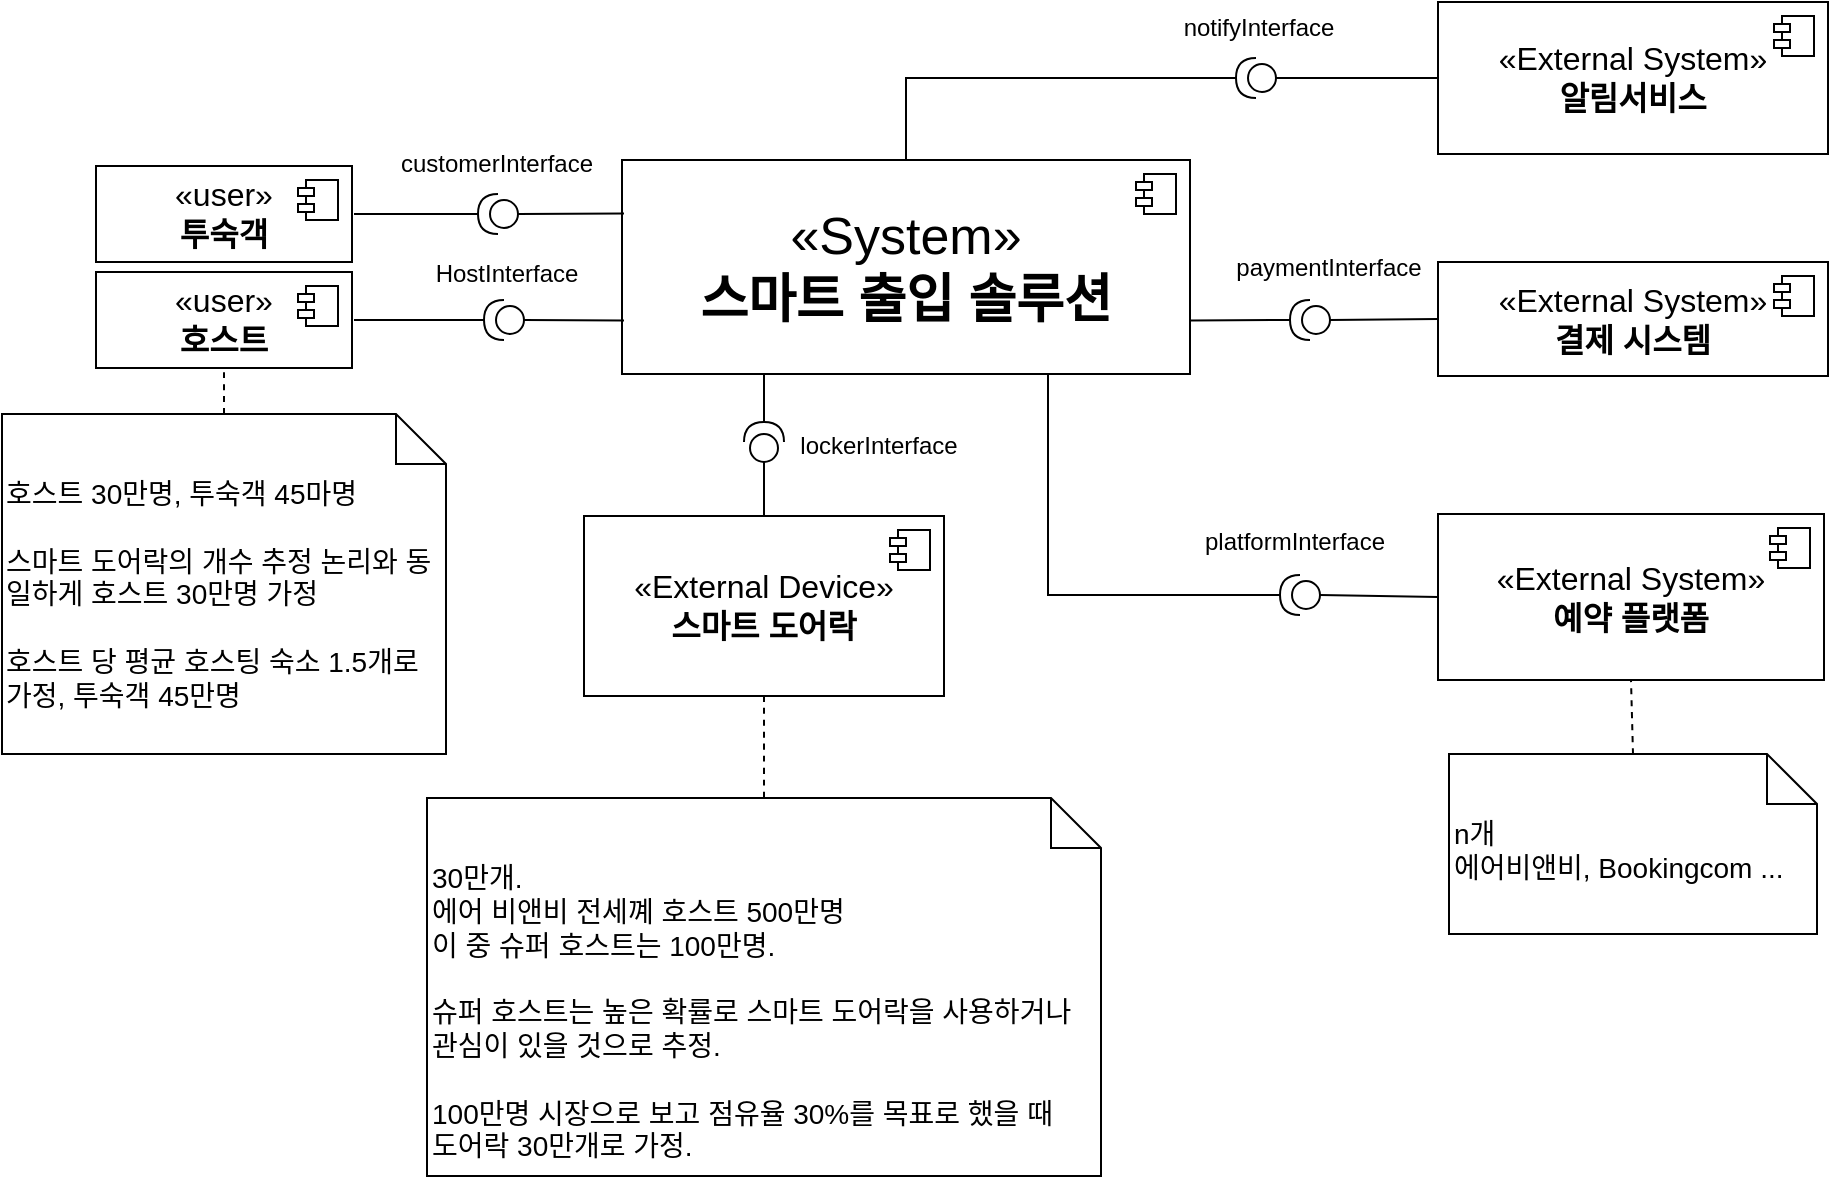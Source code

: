 <mxfile version="28.2.5">
  <diagram name="SystemContext" id="e7b-GWR40l3FWDP6B04L">
    <mxGraphModel dx="2375" dy="1430" grid="0" gridSize="10" guides="1" tooltips="1" connect="1" arrows="1" fold="1" page="0" pageScale="1" pageWidth="827" pageHeight="1169" math="0" shadow="0">
      <root>
        <mxCell id="0" />
        <mxCell id="1" parent="0" />
        <mxCell id="qy6vEbNy7jpCNFTo5P8R-1" value="«user»&lt;br&gt;&lt;b&gt;호스트&lt;/b&gt;" style="html=1;dropTarget=0;whiteSpace=wrap;fontSize=16;" vertex="1" parent="1">
          <mxGeometry x="-192" y="78" width="128" height="48" as="geometry" />
        </mxCell>
        <mxCell id="qy6vEbNy7jpCNFTo5P8R-2" value="" style="shape=module;jettyWidth=8;jettyHeight=4;fontSize=16;" vertex="1" parent="qy6vEbNy7jpCNFTo5P8R-1">
          <mxGeometry x="1" width="20" height="20" relative="1" as="geometry">
            <mxPoint x="-27" y="7" as="offset" />
          </mxGeometry>
        </mxCell>
        <mxCell id="qy6vEbNy7jpCNFTo5P8R-3" value="«External Device»&lt;br&gt;&lt;b&gt;스마트 도어락&lt;/b&gt;" style="html=1;dropTarget=0;whiteSpace=wrap;fontSize=16;" vertex="1" parent="1">
          <mxGeometry x="52" y="200" width="180" height="90" as="geometry" />
        </mxCell>
        <mxCell id="qy6vEbNy7jpCNFTo5P8R-4" value="" style="shape=module;jettyWidth=8;jettyHeight=4;fontSize=16;" vertex="1" parent="qy6vEbNy7jpCNFTo5P8R-3">
          <mxGeometry x="1" width="20" height="20" relative="1" as="geometry">
            <mxPoint x="-27" y="7" as="offset" />
          </mxGeometry>
        </mxCell>
        <mxCell id="qy6vEbNy7jpCNFTo5P8R-5" value="«System»&lt;br&gt;&lt;b&gt;스마트 출입 솔루션&lt;/b&gt;" style="html=1;dropTarget=0;whiteSpace=wrap;fontSize=26;" vertex="1" parent="1">
          <mxGeometry x="71" y="22" width="284" height="107" as="geometry" />
        </mxCell>
        <mxCell id="qy6vEbNy7jpCNFTo5P8R-6" value="" style="shape=module;jettyWidth=8;jettyHeight=4;" vertex="1" parent="qy6vEbNy7jpCNFTo5P8R-5">
          <mxGeometry x="1" width="20" height="20" relative="1" as="geometry">
            <mxPoint x="-27" y="7" as="offset" />
          </mxGeometry>
        </mxCell>
        <mxCell id="qy6vEbNy7jpCNFTo5P8R-9" value="«External System»&lt;br&gt;&lt;b&gt;결제 시스템&lt;/b&gt;" style="html=1;dropTarget=0;whiteSpace=wrap;fontSize=16;" vertex="1" parent="1">
          <mxGeometry x="479" y="73" width="195" height="57" as="geometry" />
        </mxCell>
        <mxCell id="qy6vEbNy7jpCNFTo5P8R-10" value="" style="shape=module;jettyWidth=8;jettyHeight=4;fontSize=16;" vertex="1" parent="qy6vEbNy7jpCNFTo5P8R-9">
          <mxGeometry x="1" width="20" height="20" relative="1" as="geometry">
            <mxPoint x="-27" y="7" as="offset" />
          </mxGeometry>
        </mxCell>
        <mxCell id="qy6vEbNy7jpCNFTo5P8R-11" value="«External System»&lt;br&gt;&lt;b&gt;알림서비스&lt;/b&gt;" style="html=1;dropTarget=0;whiteSpace=wrap;fontSize=16;" vertex="1" parent="1">
          <mxGeometry x="479" y="-57" width="195" height="76" as="geometry" />
        </mxCell>
        <mxCell id="qy6vEbNy7jpCNFTo5P8R-12" value="" style="shape=module;jettyWidth=8;jettyHeight=4;fontSize=16;" vertex="1" parent="qy6vEbNy7jpCNFTo5P8R-11">
          <mxGeometry x="1" width="20" height="20" relative="1" as="geometry">
            <mxPoint x="-27" y="7" as="offset" />
          </mxGeometry>
        </mxCell>
        <mxCell id="qy6vEbNy7jpCNFTo5P8R-13" value="«user»&lt;br&gt;&lt;b&gt;투숙객&lt;/b&gt;" style="html=1;dropTarget=0;whiteSpace=wrap;fontSize=16;" vertex="1" parent="1">
          <mxGeometry x="-192" y="25" width="128" height="48" as="geometry" />
        </mxCell>
        <mxCell id="qy6vEbNy7jpCNFTo5P8R-14" value="" style="shape=module;jettyWidth=8;jettyHeight=4;fontSize=16;" vertex="1" parent="qy6vEbNy7jpCNFTo5P8R-13">
          <mxGeometry x="1" width="20" height="20" relative="1" as="geometry">
            <mxPoint x="-27" y="7" as="offset" />
          </mxGeometry>
        </mxCell>
        <mxCell id="qy6vEbNy7jpCNFTo5P8R-16" value="«External System»&lt;br&gt;&lt;b&gt;예약 플랫폼&lt;/b&gt;" style="html=1;dropTarget=0;whiteSpace=wrap;fontSize=16;" vertex="1" parent="1">
          <mxGeometry x="479" y="199" width="193" height="83" as="geometry" />
        </mxCell>
        <mxCell id="qy6vEbNy7jpCNFTo5P8R-17" value="" style="shape=module;jettyWidth=8;jettyHeight=4;fontSize=16;" vertex="1" parent="qy6vEbNy7jpCNFTo5P8R-16">
          <mxGeometry x="1" width="20" height="20" relative="1" as="geometry">
            <mxPoint x="-27" y="7" as="offset" />
          </mxGeometry>
        </mxCell>
        <mxCell id="qy6vEbNy7jpCNFTo5P8R-63" style="rounded=0;orthogonalLoop=1;jettySize=auto;html=1;entryX=1;entryY=0.5;entryDx=0;entryDy=0;endArrow=none;endFill=0;exitX=1;exitY=0.5;exitDx=0;exitDy=0;exitPerimeter=0;" edge="1" parent="1" source="qy6vEbNy7jpCNFTo5P8R-66">
          <mxGeometry relative="1" as="geometry">
            <mxPoint x="-63" y="49.0" as="targetPoint" />
            <mxPoint x="-30" y="40" as="sourcePoint" />
          </mxGeometry>
        </mxCell>
        <mxCell id="qy6vEbNy7jpCNFTo5P8R-64" style="rounded=0;orthogonalLoop=1;jettySize=auto;html=1;exitX=0;exitY=0.5;exitDx=0;exitDy=0;exitPerimeter=0;entryX=0;entryY=0.25;entryDx=0;entryDy=0;endArrow=none;endFill=0;" edge="1" parent="1" source="qy6vEbNy7jpCNFTo5P8R-66">
          <mxGeometry relative="1" as="geometry">
            <mxPoint x="72" y="48.75" as="targetPoint" />
            <mxPoint x="-40" y="55.66" as="sourcePoint" />
          </mxGeometry>
        </mxCell>
        <mxCell id="qy6vEbNy7jpCNFTo5P8R-65" value="customerInterface" style="text;html=1;align=center;verticalAlign=middle;resizable=0;points=[];autosize=1;strokeColor=none;fillColor=none;" vertex="1" parent="1">
          <mxGeometry x="-49" y="11" width="114" height="26" as="geometry" />
        </mxCell>
        <mxCell id="qy6vEbNy7jpCNFTo5P8R-66" value="" style="shape=providedRequiredInterface;html=1;verticalLabelPosition=bottom;sketch=0;rotation=-180;" vertex="1" parent="1">
          <mxGeometry x="-1" y="39" width="20" height="20" as="geometry" />
        </mxCell>
        <mxCell id="qy6vEbNy7jpCNFTo5P8R-67" style="rounded=0;orthogonalLoop=1;jettySize=auto;html=1;endArrow=none;endFill=0;exitX=1;exitY=0.5;exitDx=0;exitDy=0;exitPerimeter=0;entryX=1;entryY=0.5;entryDx=0;entryDy=0;" edge="1" parent="1" source="qy6vEbNy7jpCNFTo5P8R-70">
          <mxGeometry relative="1" as="geometry">
            <mxPoint x="-63" y="102" as="targetPoint" />
            <mxPoint x="-37" y="95" as="sourcePoint" />
          </mxGeometry>
        </mxCell>
        <mxCell id="qy6vEbNy7jpCNFTo5P8R-68" style="rounded=0;orthogonalLoop=1;jettySize=auto;html=1;exitX=0;exitY=0.5;exitDx=0;exitDy=0;exitPerimeter=0;entryX=0;entryY=0.75;entryDx=0;entryDy=0;endArrow=none;endFill=0;" edge="1" parent="1" source="qy6vEbNy7jpCNFTo5P8R-70">
          <mxGeometry relative="1" as="geometry">
            <mxPoint x="72" y="102.25" as="targetPoint" />
            <mxPoint x="-47" y="110.66" as="sourcePoint" />
          </mxGeometry>
        </mxCell>
        <mxCell id="qy6vEbNy7jpCNFTo5P8R-69" value="HostInterface" style="text;html=1;align=center;verticalAlign=middle;resizable=0;points=[];autosize=1;strokeColor=none;fillColor=none;" vertex="1" parent="1">
          <mxGeometry x="-32" y="66" width="89" height="26" as="geometry" />
        </mxCell>
        <mxCell id="qy6vEbNy7jpCNFTo5P8R-70" value="" style="shape=providedRequiredInterface;html=1;verticalLabelPosition=bottom;sketch=0;rotation=-180;" vertex="1" parent="1">
          <mxGeometry x="2" y="92" width="20" height="20" as="geometry" />
        </mxCell>
        <mxCell id="qy6vEbNy7jpCNFTo5P8R-72" style="rounded=0;orthogonalLoop=1;jettySize=auto;html=1;entryX=0.5;entryY=0;entryDx=0;entryDy=0;endArrow=none;endFill=0;exitX=1;exitY=0.5;exitDx=0;exitDy=0;exitPerimeter=0;edgeStyle=orthogonalEdgeStyle;" edge="1" parent="1" source="qy6vEbNy7jpCNFTo5P8R-75" target="qy6vEbNy7jpCNFTo5P8R-5">
          <mxGeometry relative="1" as="geometry">
            <mxPoint x="308" y="-19" as="targetPoint" />
            <mxPoint x="373" y="-28" as="sourcePoint" />
          </mxGeometry>
        </mxCell>
        <mxCell id="qy6vEbNy7jpCNFTo5P8R-73" style="rounded=0;orthogonalLoop=1;jettySize=auto;html=1;exitX=0;exitY=0.5;exitDx=0;exitDy=0;exitPerimeter=0;entryX=0;entryY=0.5;entryDx=0;entryDy=0;endArrow=none;endFill=0;" edge="1" parent="1" source="qy6vEbNy7jpCNFTo5P8R-75" target="qy6vEbNy7jpCNFTo5P8R-11">
          <mxGeometry relative="1" as="geometry">
            <mxPoint x="458" y="-19" as="targetPoint" />
            <mxPoint x="363" y="-10.34" as="sourcePoint" />
          </mxGeometry>
        </mxCell>
        <mxCell id="qy6vEbNy7jpCNFTo5P8R-74" value="notifyInterface" style="text;html=1;align=center;verticalAlign=middle;resizable=0;points=[];autosize=1;strokeColor=none;fillColor=none;" vertex="1" parent="1">
          <mxGeometry x="342" y="-57" width="93" height="26" as="geometry" />
        </mxCell>
        <mxCell id="qy6vEbNy7jpCNFTo5P8R-75" value="" style="shape=providedRequiredInterface;html=1;verticalLabelPosition=bottom;sketch=0;rotation=-180;" vertex="1" parent="1">
          <mxGeometry x="378" y="-29" width="20" height="20" as="geometry" />
        </mxCell>
        <mxCell id="qy6vEbNy7jpCNFTo5P8R-92" style="rounded=0;orthogonalLoop=1;jettySize=auto;html=1;entryX=1;entryY=0.75;entryDx=0;entryDy=0;endArrow=none;endFill=0;exitX=1;exitY=0.5;exitDx=0;exitDy=0;exitPerimeter=0;" edge="1" parent="1" source="qy6vEbNy7jpCNFTo5P8R-95" target="qy6vEbNy7jpCNFTo5P8R-5">
          <mxGeometry relative="1" as="geometry">
            <mxPoint x="363" y="82" as="targetPoint" />
            <mxPoint x="428" y="73" as="sourcePoint" />
          </mxGeometry>
        </mxCell>
        <mxCell id="qy6vEbNy7jpCNFTo5P8R-93" style="rounded=0;orthogonalLoop=1;jettySize=auto;html=1;exitX=0;exitY=0.5;exitDx=0;exitDy=0;exitPerimeter=0;entryX=0;entryY=0.5;entryDx=0;entryDy=0;endArrow=none;endFill=0;" edge="1" parent="1" source="qy6vEbNy7jpCNFTo5P8R-95" target="qy6vEbNy7jpCNFTo5P8R-9">
          <mxGeometry relative="1" as="geometry">
            <mxPoint x="513" y="82" as="targetPoint" />
            <mxPoint x="418" y="90.66" as="sourcePoint" />
          </mxGeometry>
        </mxCell>
        <mxCell id="qy6vEbNy7jpCNFTo5P8R-94" value="paymentInterface" style="text;html=1;align=center;verticalAlign=middle;resizable=0;points=[];autosize=1;strokeColor=none;fillColor=none;" vertex="1" parent="1">
          <mxGeometry x="368" y="62.5" width="111" height="26" as="geometry" />
        </mxCell>
        <mxCell id="qy6vEbNy7jpCNFTo5P8R-95" value="" style="shape=providedRequiredInterface;html=1;verticalLabelPosition=bottom;sketch=0;rotation=-180;" vertex="1" parent="1">
          <mxGeometry x="405" y="92" width="20" height="20" as="geometry" />
        </mxCell>
        <mxCell id="qy6vEbNy7jpCNFTo5P8R-100" style="edgeStyle=orthogonalEdgeStyle;rounded=0;orthogonalLoop=1;jettySize=auto;html=1;exitX=1;exitY=0.5;exitDx=0;exitDy=0;exitPerimeter=0;endArrow=none;endFill=0;entryX=0.25;entryY=1;entryDx=0;entryDy=0;" edge="1" parent="1" source="qy6vEbNy7jpCNFTo5P8R-102" target="qy6vEbNy7jpCNFTo5P8R-5">
          <mxGeometry relative="1" as="geometry">
            <mxPoint x="207" y="148" as="targetPoint" />
          </mxGeometry>
        </mxCell>
        <mxCell id="qy6vEbNy7jpCNFTo5P8R-101" style="edgeStyle=orthogonalEdgeStyle;rounded=0;orthogonalLoop=1;jettySize=auto;html=1;exitX=0;exitY=0.5;exitDx=0;exitDy=0;exitPerimeter=0;endArrow=none;endFill=0;entryX=0.5;entryY=0;entryDx=0;entryDy=0;" edge="1" parent="1" source="qy6vEbNy7jpCNFTo5P8R-102" target="qy6vEbNy7jpCNFTo5P8R-3">
          <mxGeometry relative="1" as="geometry">
            <mxPoint x="206" y="249" as="targetPoint" />
          </mxGeometry>
        </mxCell>
        <mxCell id="qy6vEbNy7jpCNFTo5P8R-102" value="" style="shape=providedRequiredInterface;html=1;verticalLabelPosition=bottom;sketch=0;rotation=-90;" vertex="1" parent="1">
          <mxGeometry x="132" y="153" width="20" height="20" as="geometry" />
        </mxCell>
        <mxCell id="qy6vEbNy7jpCNFTo5P8R-103" value="lockerInterface" style="text;html=1;align=center;verticalAlign=middle;resizable=0;points=[];autosize=1;strokeColor=none;fillColor=none;" vertex="1" parent="1">
          <mxGeometry x="150" y="152" width="97" height="26" as="geometry" />
        </mxCell>
        <mxCell id="qy6vEbNy7jpCNFTo5P8R-104" style="rounded=0;orthogonalLoop=1;jettySize=auto;html=1;entryX=0.75;entryY=1;entryDx=0;entryDy=0;endArrow=none;endFill=0;exitX=1;exitY=0.5;exitDx=0;exitDy=0;exitPerimeter=0;edgeStyle=orthogonalEdgeStyle;" edge="1" parent="1" source="qy6vEbNy7jpCNFTo5P8R-107" target="qy6vEbNy7jpCNFTo5P8R-5">
          <mxGeometry relative="1" as="geometry">
            <mxPoint x="339" y="239.5" as="targetPoint" />
            <mxPoint x="412" y="210.5" as="sourcePoint" />
          </mxGeometry>
        </mxCell>
        <mxCell id="qy6vEbNy7jpCNFTo5P8R-105" style="rounded=0;orthogonalLoop=1;jettySize=auto;html=1;exitX=0;exitY=0.5;exitDx=0;exitDy=0;exitPerimeter=0;entryX=0;entryY=0.5;entryDx=0;entryDy=0;endArrow=none;endFill=0;" edge="1" parent="1" source="qy6vEbNy7jpCNFTo5P8R-107" target="qy6vEbNy7jpCNFTo5P8R-16">
          <mxGeometry relative="1" as="geometry">
            <mxPoint x="515" y="239.5" as="targetPoint" />
            <mxPoint x="402" y="228.16" as="sourcePoint" />
          </mxGeometry>
        </mxCell>
        <mxCell id="qy6vEbNy7jpCNFTo5P8R-106" value="platformInterface" style="text;html=1;align=center;verticalAlign=middle;resizable=0;points=[];autosize=1;strokeColor=none;fillColor=none;" vertex="1" parent="1">
          <mxGeometry x="353" y="200" width="108" height="26" as="geometry" />
        </mxCell>
        <mxCell id="qy6vEbNy7jpCNFTo5P8R-107" value="" style="shape=providedRequiredInterface;html=1;verticalLabelPosition=bottom;sketch=0;rotation=-180;" vertex="1" parent="1">
          <mxGeometry x="400" y="229.5" width="20" height="20" as="geometry" />
        </mxCell>
        <mxCell id="qy6vEbNy7jpCNFTo5P8R-111" style="edgeStyle=none;shape=connector;curved=1;rounded=0;orthogonalLoop=1;jettySize=auto;html=1;exitX=0.5;exitY=0;exitDx=0;exitDy=0;exitPerimeter=0;entryX=0.5;entryY=1;entryDx=0;entryDy=0;dashed=1;strokeColor=default;align=center;verticalAlign=middle;fontFamily=Helvetica;fontSize=12;fontColor=default;labelBackgroundColor=default;startSize=8;endArrow=none;endFill=0;endSize=8;" edge="1" parent="1" source="qy6vEbNy7jpCNFTo5P8R-108" target="qy6vEbNy7jpCNFTo5P8R-1">
          <mxGeometry relative="1" as="geometry" />
        </mxCell>
        <mxCell id="qy6vEbNy7jpCNFTo5P8R-108" value="&lt;div&gt;&lt;span style=&quot;font-size: 14px;&quot;&gt;호스트 30만명, 투숙객 45마명&lt;/span&gt;&lt;/div&gt;&lt;span style=&quot;font-size: 14px;&quot;&gt;&lt;div&gt;&lt;span style=&quot;font-size: 14px;&quot;&gt;&lt;br&gt;&lt;/span&gt;&lt;/div&gt;스마트 도어락의 개수 추정 논리와 동일하게 호스트 30만명 가정&lt;/span&gt;&lt;div&gt;&lt;span style=&quot;font-size: 14px;&quot;&gt;&lt;br&gt;&lt;/span&gt;&lt;/div&gt;&lt;div&gt;&lt;span style=&quot;font-size: 14px;&quot;&gt;호스트 당 평균 호스팅 숙소 1.5개로 가정, 투숙객 45만명&lt;/span&gt;&lt;/div&gt;" style="shape=note2;boundedLbl=1;html=1;size=25;verticalAlign=top;align=left;spacing=2;whiteSpace=wrap;spacingBottom=0;fontSize=12;" vertex="1" parent="1">
          <mxGeometry x="-239" y="149" width="222" height="170" as="geometry" />
        </mxCell>
        <mxCell id="qy6vEbNy7jpCNFTo5P8R-109" value="&lt;div&gt;&lt;font style=&quot;font-size: 14px;&quot;&gt;30만개.&lt;/font&gt;&lt;/div&gt;&lt;font style=&quot;font-size: 14px;&quot;&gt;에어 비앤비 전세꼐 호스트 500만명&lt;/font&gt;&lt;div&gt;&lt;font style=&quot;font-size: 14px;&quot;&gt;이 중 슈퍼 호스트는 100만명.&lt;/font&gt;&lt;/div&gt;&lt;div&gt;&lt;font style=&quot;font-size: 14px;&quot;&gt;&lt;br&gt;&lt;/font&gt;&lt;/div&gt;&lt;div&gt;&lt;font style=&quot;font-size: 14px;&quot;&gt;슈퍼 호스트는 높은 확률로 스마트 도어락을 사용하거나 관심이 있을 것으로 추정.&lt;/font&gt;&lt;/div&gt;&lt;div&gt;&lt;font style=&quot;font-size: 14px;&quot;&gt;&lt;br&gt;&lt;/font&gt;&lt;/div&gt;&lt;div&gt;&lt;font style=&quot;font-size: 14px;&quot;&gt;100만명 시장으로 보고 점유율 30%를 목표로 했을 때&lt;/font&gt;&lt;/div&gt;&lt;div&gt;&lt;font style=&quot;font-size: 14px;&quot;&gt;도어락 30만개로 가정.&lt;/font&gt;&lt;/div&gt;" style="shape=note2;boundedLbl=1;html=1;size=25;verticalAlign=top;align=left;spacing=2;whiteSpace=wrap;spacingBottom=0;fontSize=12;" vertex="1" parent="1">
          <mxGeometry x="-26.5" y="341" width="337" height="189" as="geometry" />
        </mxCell>
        <mxCell id="qy6vEbNy7jpCNFTo5P8R-110" style="edgeStyle=none;curved=1;rounded=0;orthogonalLoop=1;jettySize=auto;html=1;exitX=0.5;exitY=1;exitDx=0;exitDy=0;entryX=0.5;entryY=0;entryDx=0;entryDy=0;entryPerimeter=0;fontSize=12;startSize=8;endSize=8;dashed=1;endArrow=none;endFill=0;" edge="1" parent="1" source="qy6vEbNy7jpCNFTo5P8R-3" target="qy6vEbNy7jpCNFTo5P8R-109">
          <mxGeometry relative="1" as="geometry" />
        </mxCell>
        <mxCell id="qy6vEbNy7jpCNFTo5P8R-113" style="edgeStyle=none;shape=connector;curved=1;rounded=0;orthogonalLoop=1;jettySize=auto;html=1;exitX=0.5;exitY=0;exitDx=0;exitDy=0;exitPerimeter=0;entryX=0.5;entryY=1;entryDx=0;entryDy=0;dashed=1;strokeColor=default;align=center;verticalAlign=middle;fontFamily=Helvetica;fontSize=12;fontColor=default;labelBackgroundColor=default;startSize=8;endArrow=none;endFill=0;endSize=8;" edge="1" parent="1" source="qy6vEbNy7jpCNFTo5P8R-112" target="qy6vEbNy7jpCNFTo5P8R-16">
          <mxGeometry relative="1" as="geometry" />
        </mxCell>
        <mxCell id="qy6vEbNy7jpCNFTo5P8R-112" value="&lt;div&gt;&lt;span style=&quot;font-size: 14px;&quot;&gt;n개&lt;/span&gt;&lt;/div&gt;&lt;div&gt;&lt;span style=&quot;font-size: 14px;&quot;&gt;에어비앤비, Bookingcom ...&lt;/span&gt;&lt;/div&gt;" style="shape=note2;boundedLbl=1;html=1;size=25;verticalAlign=top;align=left;spacing=2;whiteSpace=wrap;spacingBottom=0;fontSize=12;" vertex="1" parent="1">
          <mxGeometry x="484.5" y="319" width="184" height="90" as="geometry" />
        </mxCell>
      </root>
    </mxGraphModel>
  </diagram>
</mxfile>
